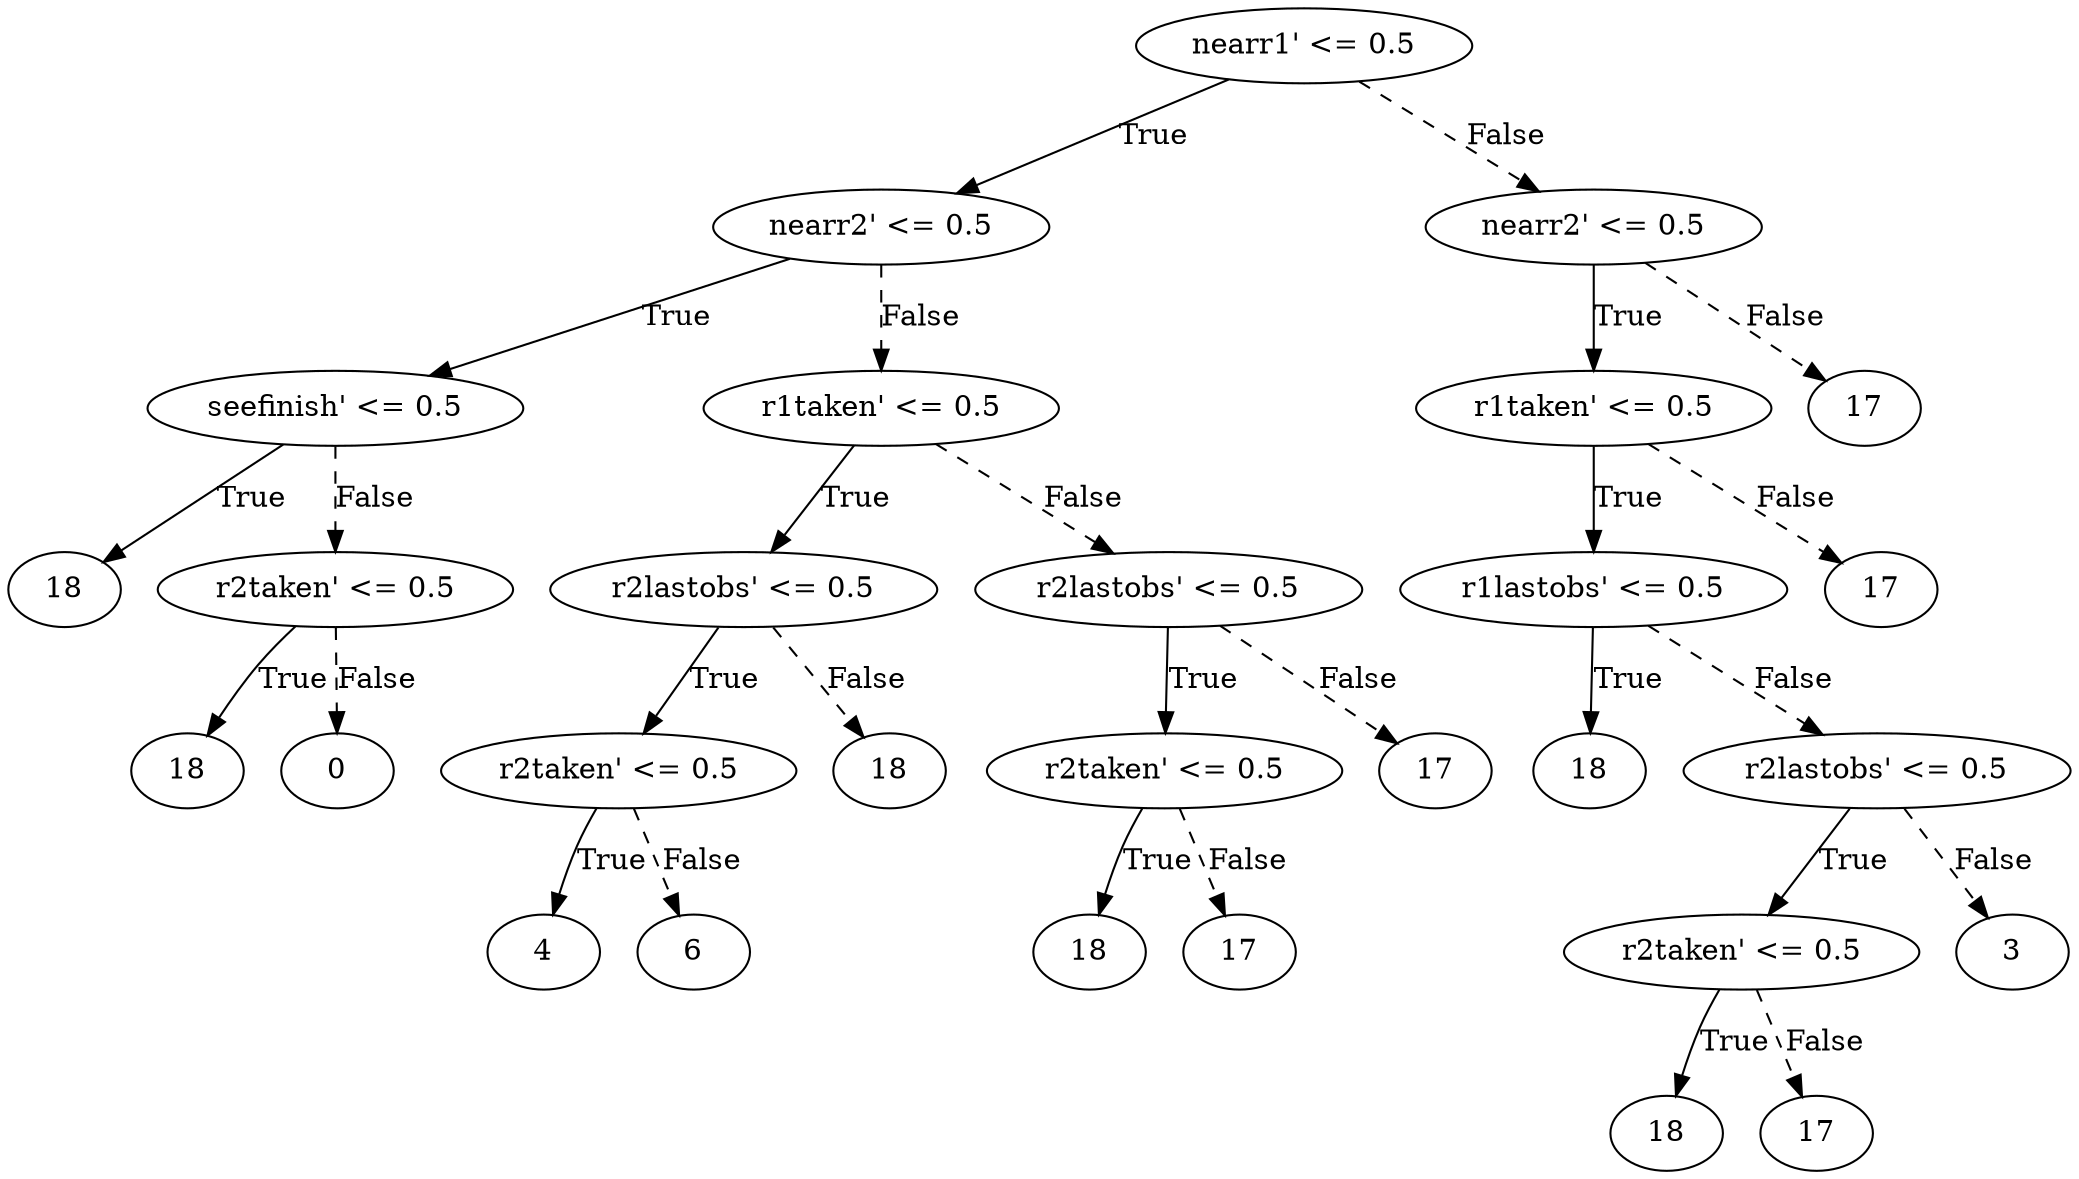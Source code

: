 digraph {
0 [label="nearr1' <= 0.5"];
1 [label="nearr2' <= 0.5"];
2 [label="seefinish' <= 0.5"];
3 [label="18"];
2 -> 3 [label="True"];
4 [label="r2taken' <= 0.5"];
5 [label="18"];
4 -> 5 [label="True"];
6 [label="0"];
4 -> 6 [style="dashed", label="False"];
2 -> 4 [style="dashed", label="False"];
1 -> 2 [label="True"];
7 [label="r1taken' <= 0.5"];
8 [label="r2lastobs' <= 0.5"];
9 [label="r2taken' <= 0.5"];
10 [label="4"];
9 -> 10 [label="True"];
11 [label="6"];
9 -> 11 [style="dashed", label="False"];
8 -> 9 [label="True"];
12 [label="18"];
8 -> 12 [style="dashed", label="False"];
7 -> 8 [label="True"];
13 [label="r2lastobs' <= 0.5"];
14 [label="r2taken' <= 0.5"];
15 [label="18"];
14 -> 15 [label="True"];
16 [label="17"];
14 -> 16 [style="dashed", label="False"];
13 -> 14 [label="True"];
17 [label="17"];
13 -> 17 [style="dashed", label="False"];
7 -> 13 [style="dashed", label="False"];
1 -> 7 [style="dashed", label="False"];
0 -> 1 [label="True"];
18 [label="nearr2' <= 0.5"];
19 [label="r1taken' <= 0.5"];
20 [label="r1lastobs' <= 0.5"];
21 [label="18"];
20 -> 21 [label="True"];
22 [label="r2lastobs' <= 0.5"];
23 [label="r2taken' <= 0.5"];
24 [label="18"];
23 -> 24 [label="True"];
25 [label="17"];
23 -> 25 [style="dashed", label="False"];
22 -> 23 [label="True"];
26 [label="3"];
22 -> 26 [style="dashed", label="False"];
20 -> 22 [style="dashed", label="False"];
19 -> 20 [label="True"];
27 [label="17"];
19 -> 27 [style="dashed", label="False"];
18 -> 19 [label="True"];
28 [label="17"];
18 -> 28 [style="dashed", label="False"];
0 -> 18 [style="dashed", label="False"];

}